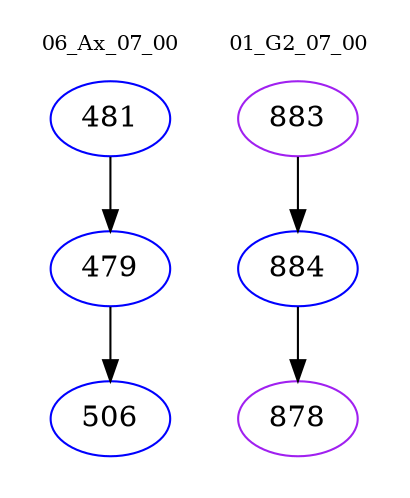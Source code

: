 digraph{
subgraph cluster_0 {
color = white
label = "06_Ax_07_00";
fontsize=10;
T0_481 [label="481", color="blue"]
T0_481 -> T0_479 [color="black"]
T0_479 [label="479", color="blue"]
T0_479 -> T0_506 [color="black"]
T0_506 [label="506", color="blue"]
}
subgraph cluster_1 {
color = white
label = "01_G2_07_00";
fontsize=10;
T1_883 [label="883", color="purple"]
T1_883 -> T1_884 [color="black"]
T1_884 [label="884", color="blue"]
T1_884 -> T1_878 [color="black"]
T1_878 [label="878", color="purple"]
}
}
